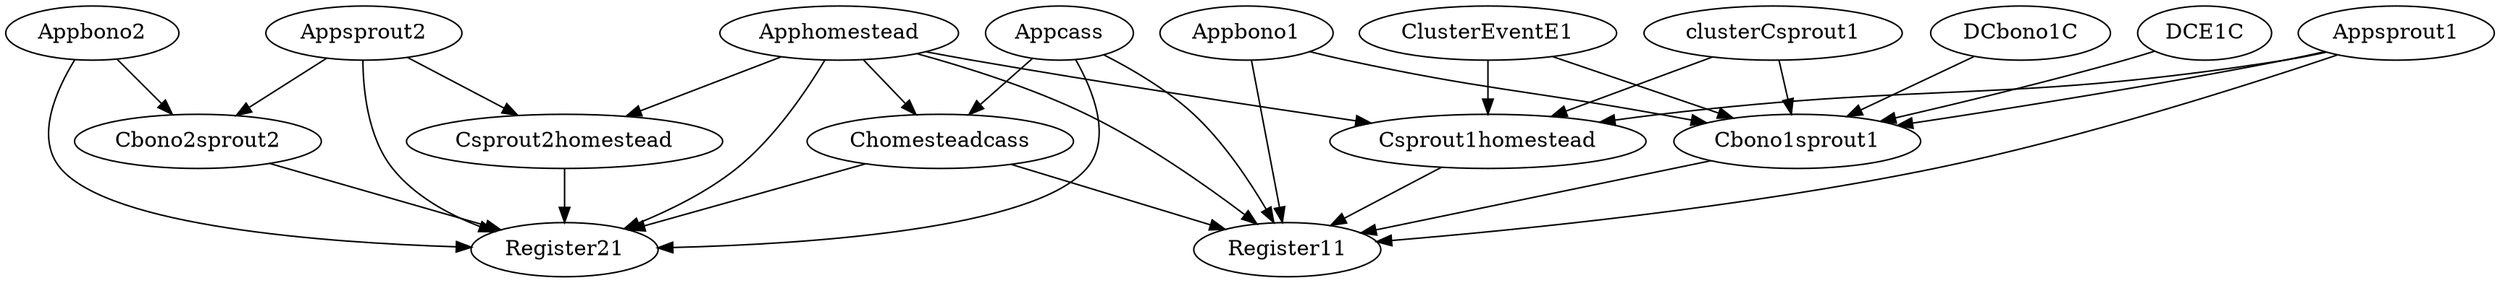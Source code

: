 strict digraph "" {
	Appbono2	 [SF=0,
		T=1,
		n=2];
	Register21	 [SF=0,
		T=1,
		n=3];
	Appbono2 -> Register21	 [at=1];
	Cbono2sprout2	 [SF=0,
		T=1,
		n=2];
	Appbono2 -> Cbono2sprout2	 [at=1];
	Appbono1	 [SF=0,
		T=1,
		n=2];
	Register11	 [SF=0,
		T=1,
		n=3];
	Appbono1 -> Register11	 [at=1];
	Cbono1sprout1	 [SF=0,
		T=1,
		n=2];
	Appbono1 -> Cbono1sprout1	 [at=1];
	Apphomestead	 [SF=0,
		T=1,
		n=2];
	Apphomestead -> Register21	 [at=1];
	Chomesteadcass	 [SF=0,
		T=1,
		n=2];
	Apphomestead -> Chomesteadcass	 [at=1];
	Csprout2homestead	 [SF=0,
		T=1,
		n=2];
	Apphomestead -> Csprout2homestead	 [at=1];
	Apphomestead -> Register11	 [at=1];
	Csprout1homestead	 [SF=0,
		T=1,
		n=2];
	Apphomestead -> Csprout1homestead	 [at=1];
	Appsprout1	 [SF=0,
		T=1,
		n=2];
	Appsprout1 -> Register11	 [at=1];
	Appsprout1 -> Cbono1sprout1	 [at=1];
	Appsprout1 -> Csprout1homestead	 [at=1];
	Chomesteadcass -> Register21	 [at=1];
	Chomesteadcass -> Register11	 [at=1];
	Appcass	 [SF=0,
		T=1,
		n=2];
	Appcass -> Register21	 [at=1];
	Appcass -> Chomesteadcass	 [at=1];
	Appcass -> Register11	 [at=1];
	ClusterEventE1	 [SF=0,
		T=0,
		n=2];
	ClusterEventE1 -> Cbono1sprout1	 [at=1];
	ClusterEventE1 -> Csprout1homestead	 [at=1];
	Csprout2homestead -> Register21	 [at=1];
	clusterCsprout1	 [SF=0,
		T=0,
		at=0,
		n=2];
	clusterCsprout1 -> Cbono1sprout1	 [at=1];
	clusterCsprout1 -> Csprout1homestead	 [at=1];
	DCbono1C	 [SF=1,
		T=1,
		n=1];
	DCbono1C -> Cbono1sprout1	 [at=1];
	Cbono1sprout1 -> Register11	 [at=1];
	Csprout1homestead -> Register11	 [at=1];
	Cbono2sprout2 -> Register21	 [at=1];
	DCE1C	 [SF=1,
		T=1,
		n=1];
	DCE1C -> Cbono1sprout1	 [at=1];
	Appsprout2	 [SF=0,
		T=1,
		n=2];
	Appsprout2 -> Register21	 [at=1];
	Appsprout2 -> Csprout2homestead	 [at=1];
	Appsprout2 -> Cbono2sprout2	 [at=1];
}
